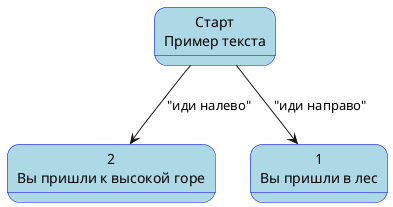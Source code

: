 @startuml
skinparam state {
  BackgroundColor LightBlue
  BorderColor Blue
  FontName Arial
}
state "2\nВы пришли к высокой горе" as 2
state "Старт\nПример текста" as Старт
state "1\nВы пришли в лес" as 1

Старт --> 1 : "иди направо"
Старт --> 2 : "иди налево"
@enduml